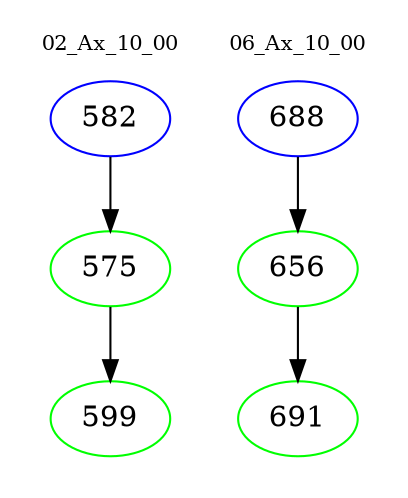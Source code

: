 digraph{
subgraph cluster_0 {
color = white
label = "02_Ax_10_00";
fontsize=10;
T0_582 [label="582", color="blue"]
T0_582 -> T0_575 [color="black"]
T0_575 [label="575", color="green"]
T0_575 -> T0_599 [color="black"]
T0_599 [label="599", color="green"]
}
subgraph cluster_1 {
color = white
label = "06_Ax_10_00";
fontsize=10;
T1_688 [label="688", color="blue"]
T1_688 -> T1_656 [color="black"]
T1_656 [label="656", color="green"]
T1_656 -> T1_691 [color="black"]
T1_691 [label="691", color="green"]
}
}
